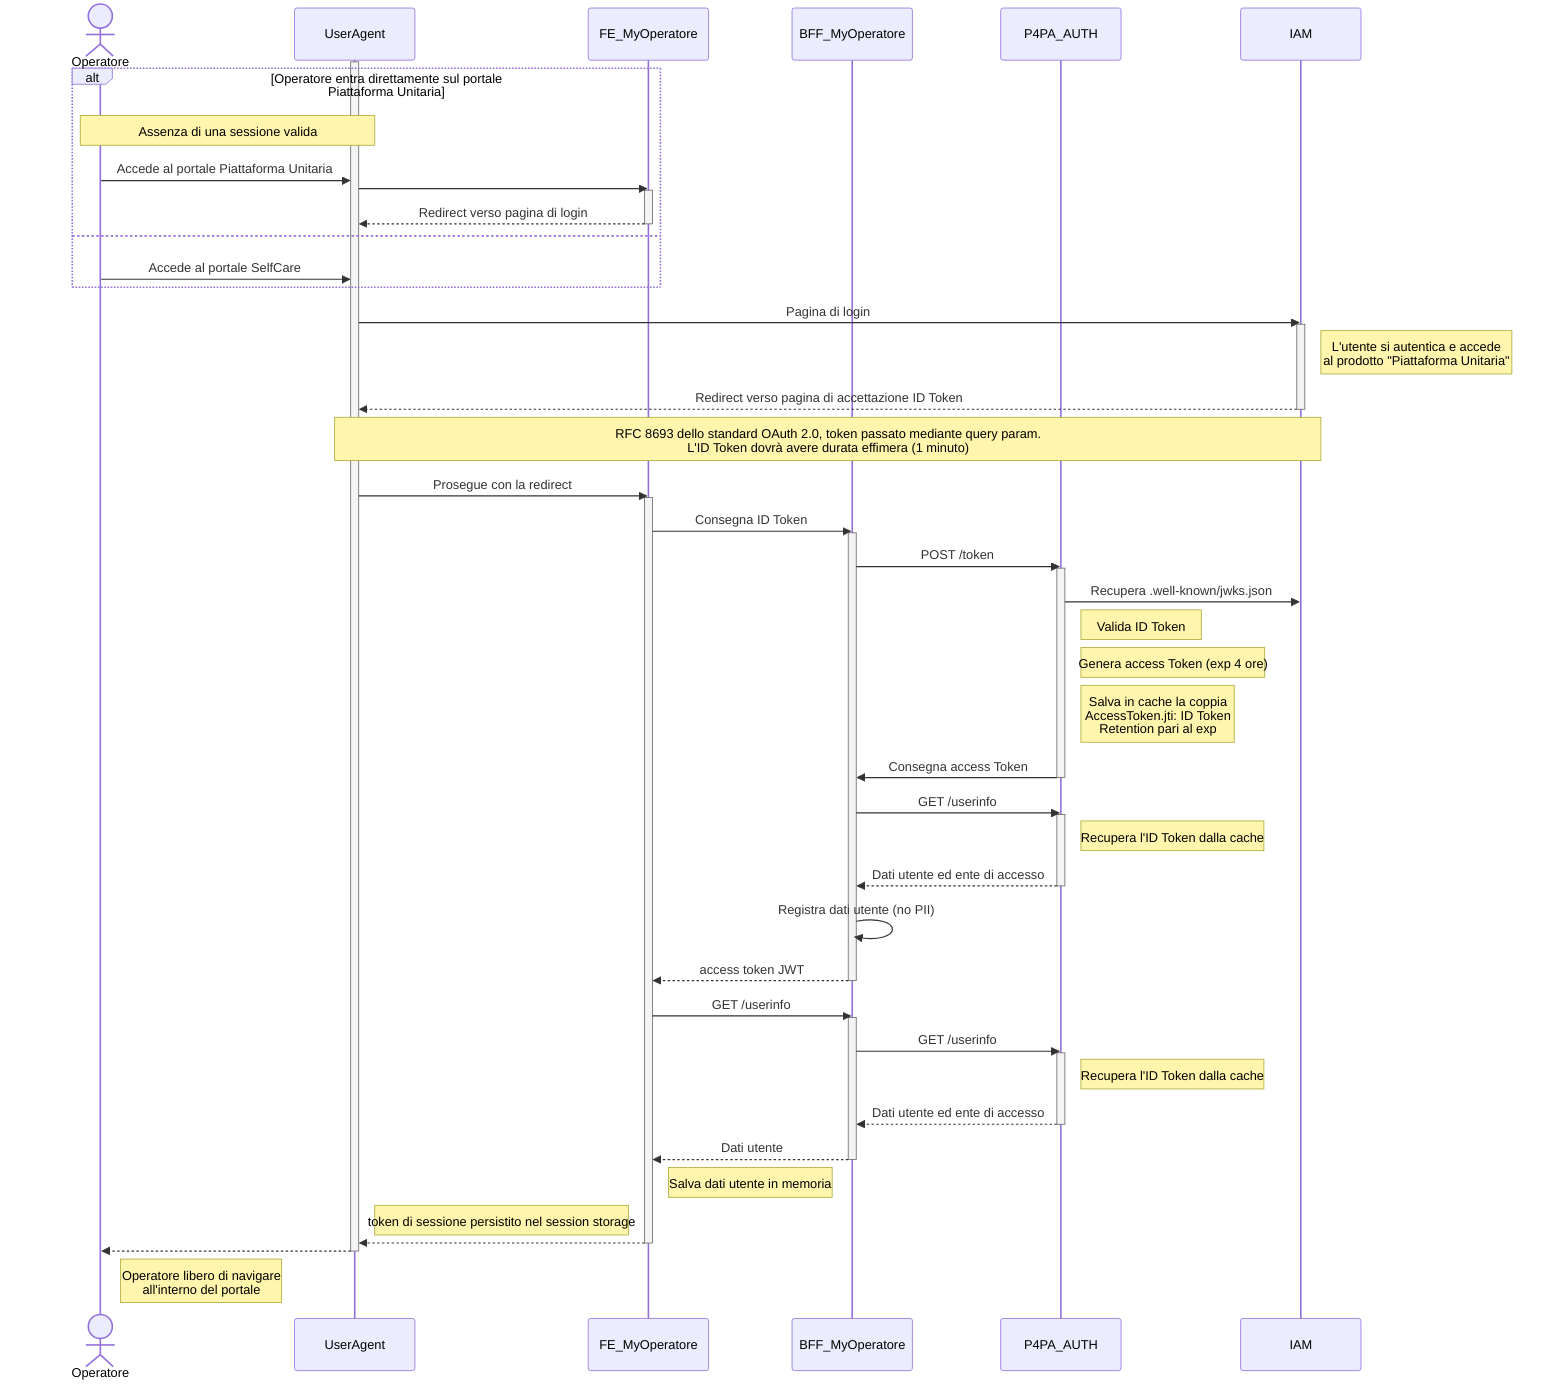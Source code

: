 sequenceDiagram
    actor Operatore
    participant UserAgent
    participant FE as FE_MyOperatore
    participant BFF as BFF_MyOperatore
    participant AUTH as P4PA_AUTH
    participant IAM

    activate UserAgent
        alt Operatore entra direttamente sul portale Piattaforma Unitaria
            note over Operatore, UserAgent: Assenza di una sessione valida
            Operatore ->> UserAgent: Accede al portale Piattaforma Unitaria

            UserAgent ->> FE: #
            activate FE
                FE -->> UserAgent: Redirect verso pagina di login
            deactivate FE
        else
            Operatore ->> UserAgent: Accede al portale SelfCare
        end

        UserAgent ->> IAM: Pagina di login
        activate IAM
            note right of IAM: L'utente si autentica e accede<br />al prodotto "Piattaforma Unitaria"
            IAM -->> UserAgent: Redirect verso pagina di accettazione ID Token
        deactivate IAM
        note over UserAgent, IAM: RFC 8693 dello standard OAuth 2.0, token passato mediante query param.<BR />L'ID Token dovrà avere durata effimera (1 minuto)

        UserAgent ->> FE: Prosegue con la redirect
        activate FE
            FE ->> BFF: Consegna ID Token
            activate BFF
                BFF ->> AUTH: POST /token
                activate AUTH
                    AUTH ->> IAM: Recupera .well-known/jwks.json
                    note right of AUTH: Valida ID Token
                    note right of AUTH: Genera access Token (exp 4 ore)
                    note right of AUTH: Salva in cache la coppia<BR />AccessToken.jti: ID Token<BR />Retention pari al exp
                    AUTH ->> BFF: Consegna access Token
                deactivate AUTH

                BFF ->> AUTH: GET /userinfo
                activate AUTH
                    note right of AUTH: Recupera l'ID Token dalla cache
                    AUTH -->> BFF: Dati utente ed ente di accesso
                deactivate AUTH

                BFF ->> BFF: Registra dati utente (no PII)

                BFF -->> FE: access token JWT
            deactivate BFF

            FE ->> BFF: GET /userinfo
            activate BFF
                BFF ->> AUTH: GET /userinfo
                activate AUTH
                    note right of AUTH: Recupera l'ID Token dalla cache
                    AUTH -->> BFF: Dati utente ed ente di accesso
                deactivate AUTH
            BFF -->> FE: Dati utente
            deactivate BFF
            note right of FE: Salva dati utente in memoria

            note right of UserAgent: token di sessione persistito nel session storage
            FE -->> UserAgent: #
        deactivate FE

        UserAgent -->> Operatore: #
    deactivate UserAgent

    note right of Operatore: Operatore libero di navigare<BR />all'interno del portale